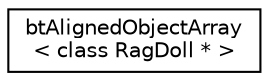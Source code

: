 digraph "Graphical Class Hierarchy"
{
  edge [fontname="Helvetica",fontsize="10",labelfontname="Helvetica",labelfontsize="10"];
  node [fontname="Helvetica",fontsize="10",shape=record];
  rankdir="LR";
  Node1 [label="btAlignedObjectArray\l\< class RagDoll * \>",height=0.2,width=0.4,color="black", fillcolor="white", style="filled",URL="$classbt_aligned_object_array.html"];
}
